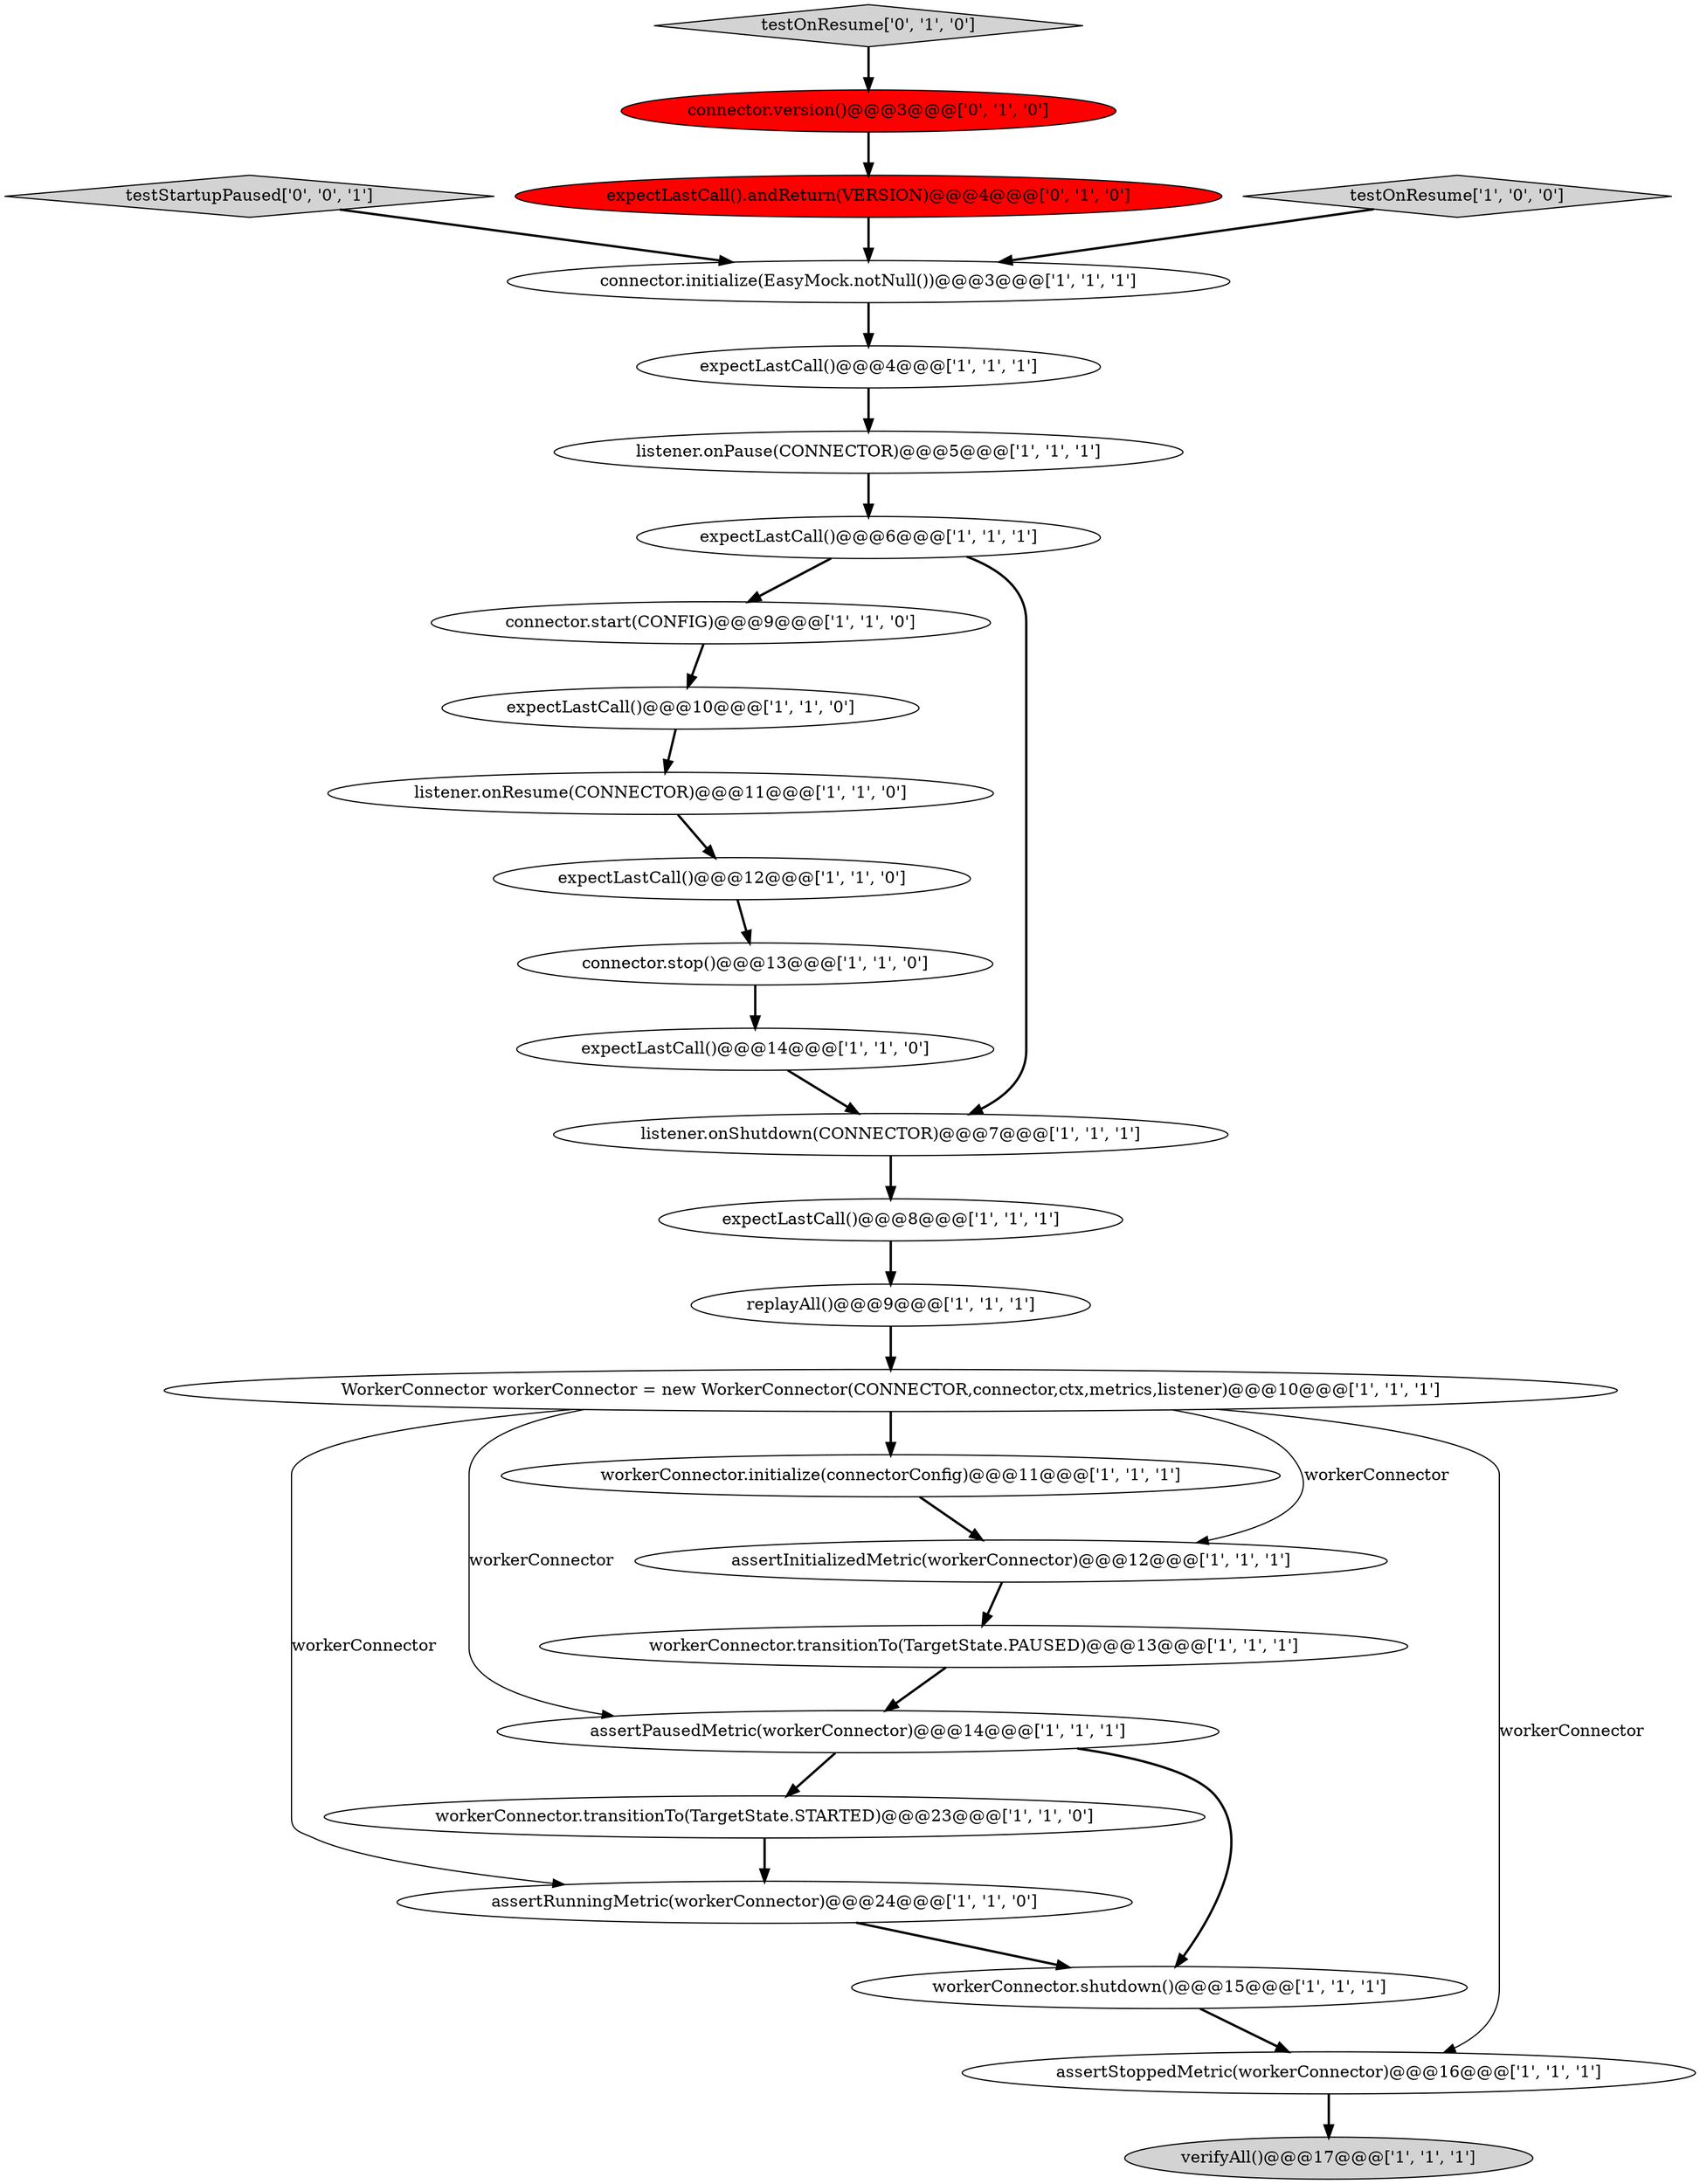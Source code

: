 digraph {
0 [style = filled, label = "expectLastCall()@@@8@@@['1', '1', '1']", fillcolor = white, shape = ellipse image = "AAA0AAABBB1BBB"];
26 [style = filled, label = "testOnResume['0', '1', '0']", fillcolor = lightgray, shape = diamond image = "AAA0AAABBB2BBB"];
13 [style = filled, label = "assertRunningMetric(workerConnector)@@@24@@@['1', '1', '0']", fillcolor = white, shape = ellipse image = "AAA0AAABBB1BBB"];
22 [style = filled, label = "connector.start(CONFIG)@@@9@@@['1', '1', '0']", fillcolor = white, shape = ellipse image = "AAA0AAABBB1BBB"];
10 [style = filled, label = "workerConnector.initialize(connectorConfig)@@@11@@@['1', '1', '1']", fillcolor = white, shape = ellipse image = "AAA0AAABBB1BBB"];
21 [style = filled, label = "workerConnector.transitionTo(TargetState.STARTED)@@@23@@@['1', '1', '0']", fillcolor = white, shape = ellipse image = "AAA0AAABBB1BBB"];
27 [style = filled, label = "testStartupPaused['0', '0', '1']", fillcolor = lightgray, shape = diamond image = "AAA0AAABBB3BBB"];
16 [style = filled, label = "expectLastCall()@@@4@@@['1', '1', '1']", fillcolor = white, shape = ellipse image = "AAA0AAABBB1BBB"];
9 [style = filled, label = "assertStoppedMetric(workerConnector)@@@16@@@['1', '1', '1']", fillcolor = white, shape = ellipse image = "AAA0AAABBB1BBB"];
23 [style = filled, label = "connector.stop()@@@13@@@['1', '1', '0']", fillcolor = white, shape = ellipse image = "AAA0AAABBB1BBB"];
1 [style = filled, label = "verifyAll()@@@17@@@['1', '1', '1']", fillcolor = lightgray, shape = ellipse image = "AAA0AAABBB1BBB"];
7 [style = filled, label = "expectLastCall()@@@12@@@['1', '1', '0']", fillcolor = white, shape = ellipse image = "AAA0AAABBB1BBB"];
15 [style = filled, label = "workerConnector.transitionTo(TargetState.PAUSED)@@@13@@@['1', '1', '1']", fillcolor = white, shape = ellipse image = "AAA0AAABBB1BBB"];
25 [style = filled, label = "expectLastCall().andReturn(VERSION)@@@4@@@['0', '1', '0']", fillcolor = red, shape = ellipse image = "AAA1AAABBB2BBB"];
19 [style = filled, label = "workerConnector.shutdown()@@@15@@@['1', '1', '1']", fillcolor = white, shape = ellipse image = "AAA0AAABBB1BBB"];
18 [style = filled, label = "listener.onShutdown(CONNECTOR)@@@7@@@['1', '1', '1']", fillcolor = white, shape = ellipse image = "AAA0AAABBB1BBB"];
8 [style = filled, label = "assertPausedMetric(workerConnector)@@@14@@@['1', '1', '1']", fillcolor = white, shape = ellipse image = "AAA0AAABBB1BBB"];
4 [style = filled, label = "assertInitializedMetric(workerConnector)@@@12@@@['1', '1', '1']", fillcolor = white, shape = ellipse image = "AAA0AAABBB1BBB"];
17 [style = filled, label = "expectLastCall()@@@14@@@['1', '1', '0']", fillcolor = white, shape = ellipse image = "AAA0AAABBB1BBB"];
5 [style = filled, label = "expectLastCall()@@@6@@@['1', '1', '1']", fillcolor = white, shape = ellipse image = "AAA0AAABBB1BBB"];
2 [style = filled, label = "WorkerConnector workerConnector = new WorkerConnector(CONNECTOR,connector,ctx,metrics,listener)@@@10@@@['1', '1', '1']", fillcolor = white, shape = ellipse image = "AAA0AAABBB1BBB"];
6 [style = filled, label = "listener.onResume(CONNECTOR)@@@11@@@['1', '1', '0']", fillcolor = white, shape = ellipse image = "AAA0AAABBB1BBB"];
14 [style = filled, label = "connector.initialize(EasyMock.notNull())@@@3@@@['1', '1', '1']", fillcolor = white, shape = ellipse image = "AAA0AAABBB1BBB"];
24 [style = filled, label = "connector.version()@@@3@@@['0', '1', '0']", fillcolor = red, shape = ellipse image = "AAA1AAABBB2BBB"];
12 [style = filled, label = "replayAll()@@@9@@@['1', '1', '1']", fillcolor = white, shape = ellipse image = "AAA0AAABBB1BBB"];
3 [style = filled, label = "testOnResume['1', '0', '0']", fillcolor = lightgray, shape = diamond image = "AAA0AAABBB1BBB"];
20 [style = filled, label = "listener.onPause(CONNECTOR)@@@5@@@['1', '1', '1']", fillcolor = white, shape = ellipse image = "AAA0AAABBB1BBB"];
11 [style = filled, label = "expectLastCall()@@@10@@@['1', '1', '0']", fillcolor = white, shape = ellipse image = "AAA0AAABBB1BBB"];
14->16 [style = bold, label=""];
2->13 [style = solid, label="workerConnector"];
27->14 [style = bold, label=""];
8->19 [style = bold, label=""];
0->12 [style = bold, label=""];
11->6 [style = bold, label=""];
3->14 [style = bold, label=""];
4->15 [style = bold, label=""];
2->4 [style = solid, label="workerConnector"];
5->18 [style = bold, label=""];
25->14 [style = bold, label=""];
2->10 [style = bold, label=""];
26->24 [style = bold, label=""];
2->8 [style = solid, label="workerConnector"];
20->5 [style = bold, label=""];
12->2 [style = bold, label=""];
13->19 [style = bold, label=""];
19->9 [style = bold, label=""];
24->25 [style = bold, label=""];
7->23 [style = bold, label=""];
10->4 [style = bold, label=""];
8->21 [style = bold, label=""];
23->17 [style = bold, label=""];
6->7 [style = bold, label=""];
9->1 [style = bold, label=""];
16->20 [style = bold, label=""];
5->22 [style = bold, label=""];
2->9 [style = solid, label="workerConnector"];
22->11 [style = bold, label=""];
18->0 [style = bold, label=""];
17->18 [style = bold, label=""];
15->8 [style = bold, label=""];
21->13 [style = bold, label=""];
}
